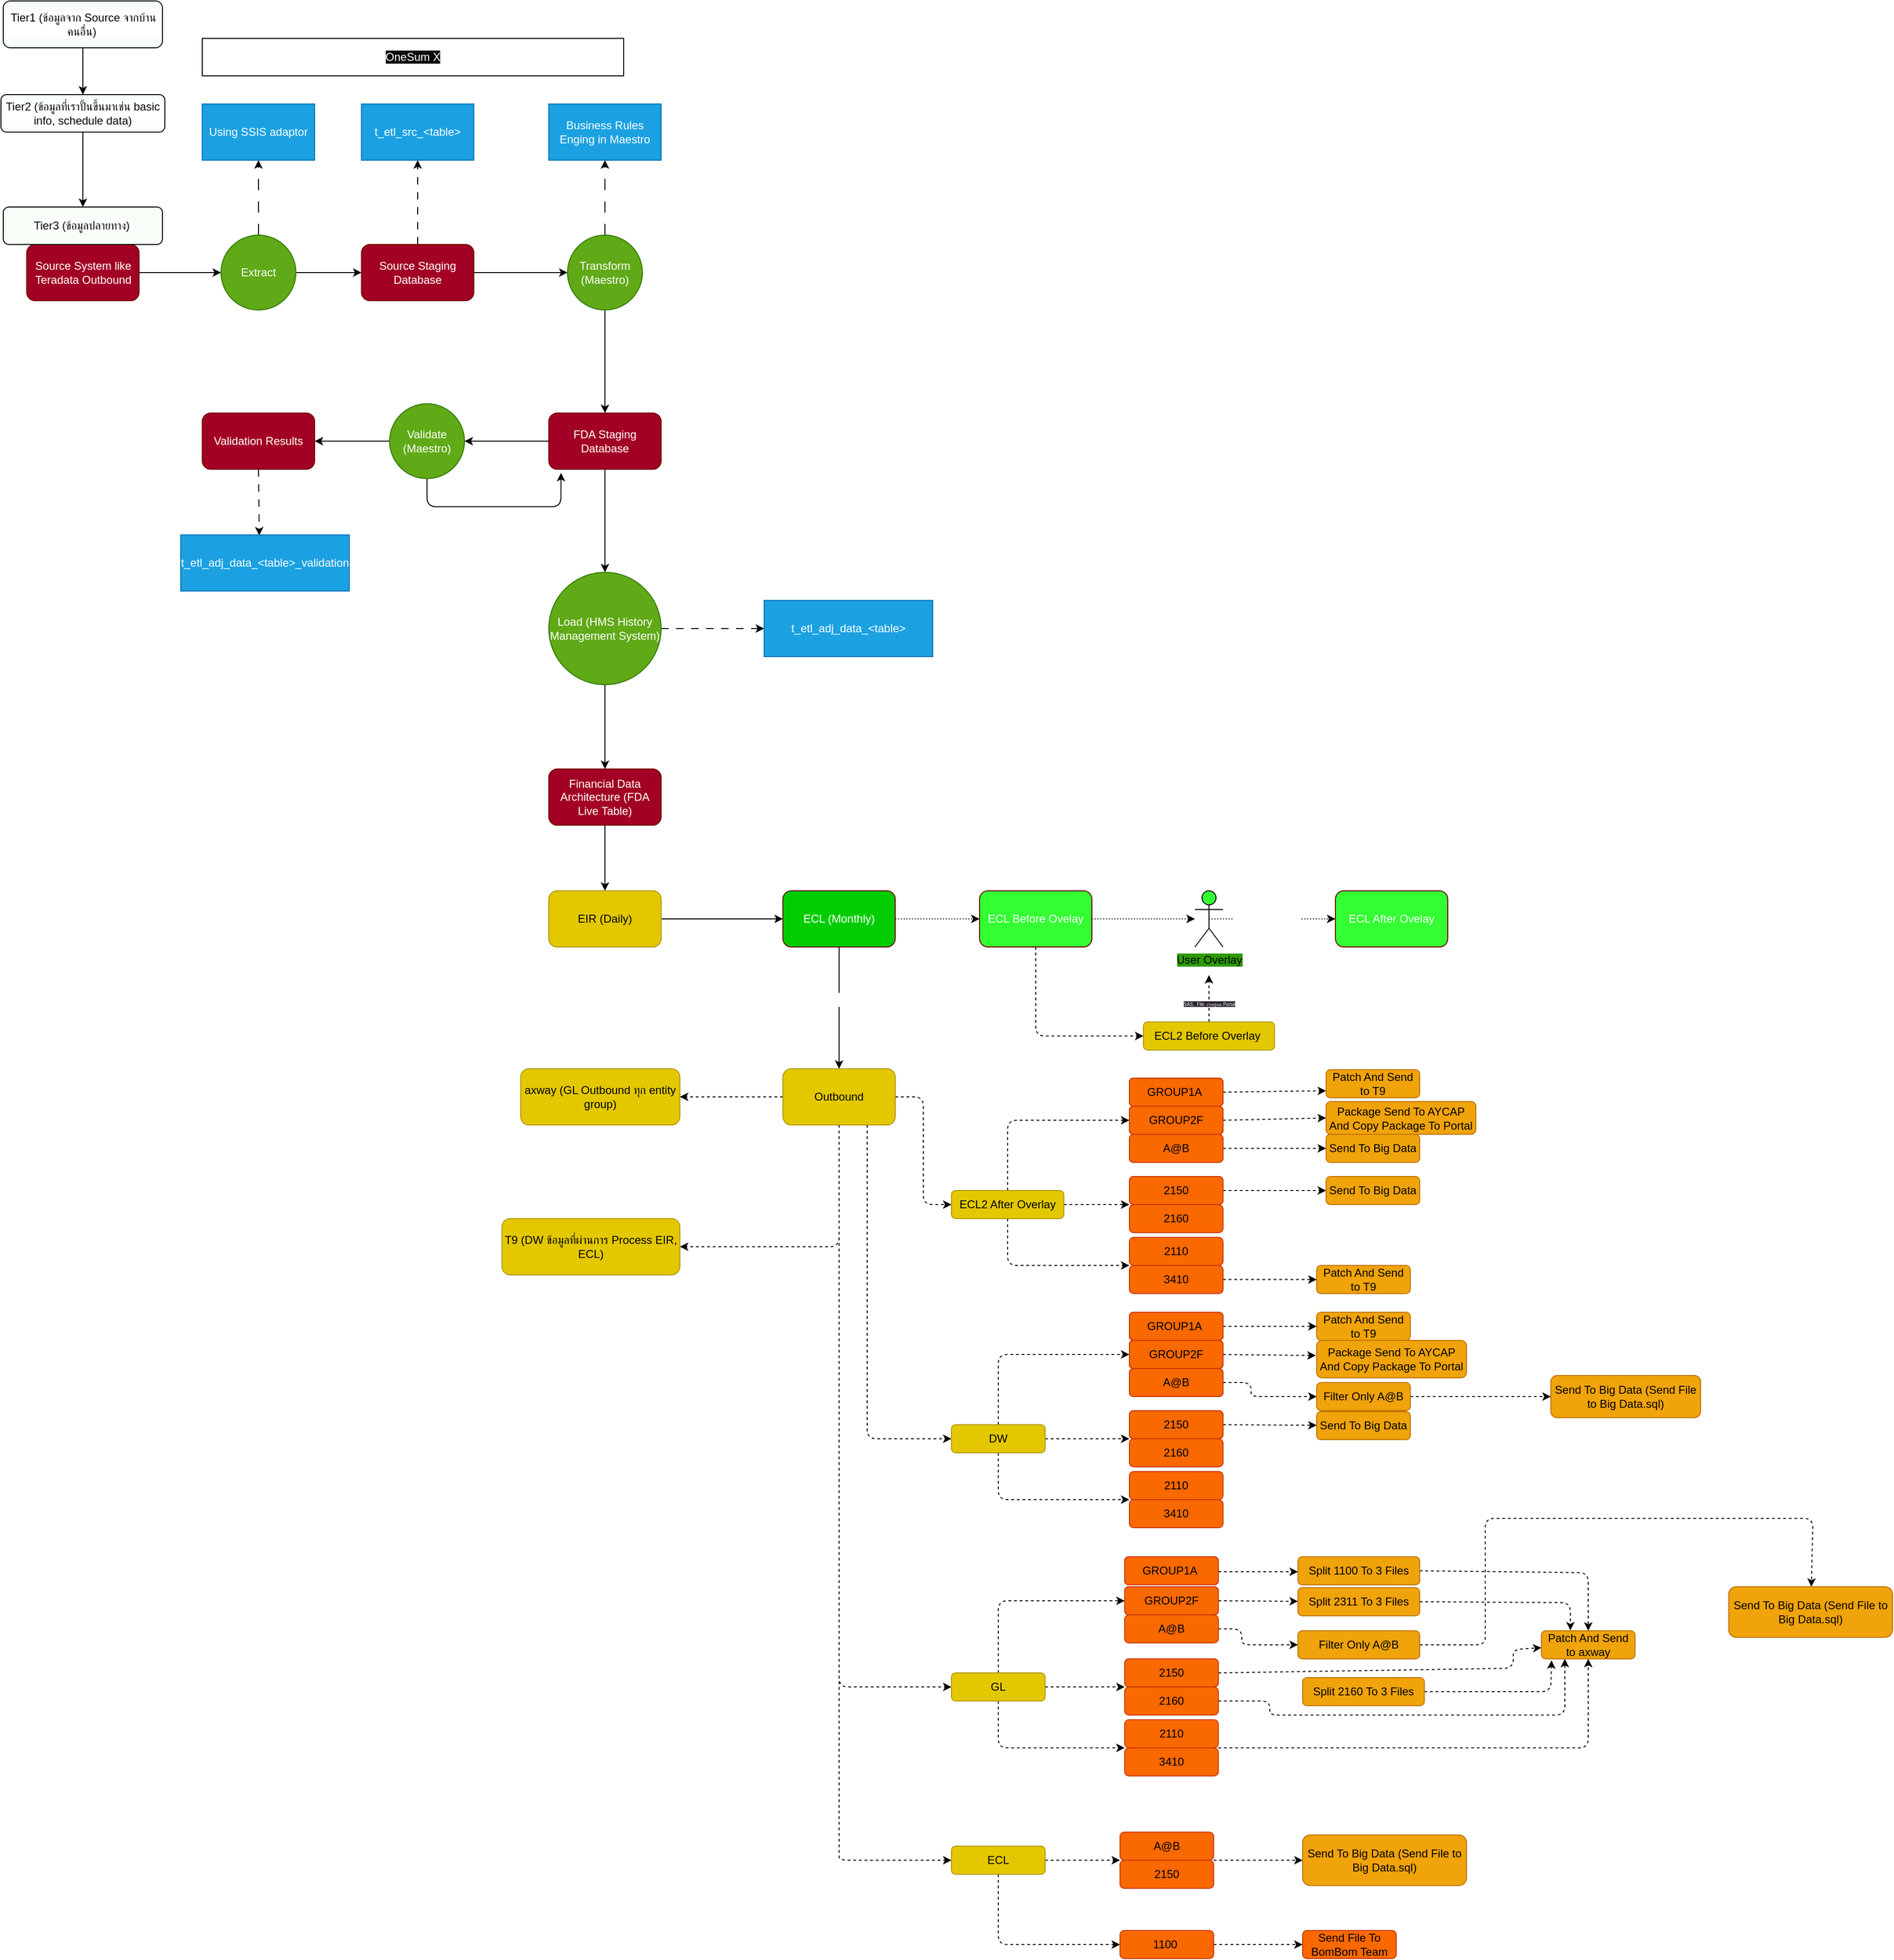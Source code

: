 <mxfile>
    <diagram id="ybF_pDHmah481QVmeO8r" name="Page-1">
        <mxGraphModel dx="1257" dy="823" grid="1" gridSize="10" guides="1" tooltips="1" connect="1" arrows="1" fold="1" page="1" pageScale="1" pageWidth="850" pageHeight="1100" math="0" shadow="0">
            <root>
                <mxCell id="0"/>
                <mxCell id="1" parent="0"/>
                <mxCell id="35" style="edgeStyle=none;html=1;exitX=1;exitY=0.5;exitDx=0;exitDy=0;entryX=0;entryY=0.5;entryDx=0;entryDy=0;" edge="1" parent="1" source="3" target="5">
                    <mxGeometry relative="1" as="geometry"/>
                </mxCell>
                <mxCell id="9" style="edgeStyle=none;html=1;exitX=1;exitY=0.5;exitDx=0;exitDy=0;entryX=0;entryY=0.5;entryDx=0;entryDy=0;" parent="1" source="4" target="8" edge="1">
                    <mxGeometry relative="1" as="geometry"/>
                </mxCell>
                <mxCell id="3" value="Source System like Teradata Outbound" style="rounded=1;whiteSpace=wrap;html=1;fillColor=#a20025;fontColor=#ffffff;strokeColor=#6F0000;" parent="1" vertex="1">
                    <mxGeometry x="52.5" y="320" width="120" height="60" as="geometry"/>
                </mxCell>
                <mxCell id="30" style="edgeStyle=none;html=1;exitX=0.5;exitY=0;exitDx=0;exitDy=0;entryX=0.5;entryY=1;entryDx=0;entryDy=0;dashed=1;dashPattern=8 8;" edge="1" parent="1" source="4" target="29">
                    <mxGeometry relative="1" as="geometry"/>
                </mxCell>
                <mxCell id="4" value="Source Staging Database" style="rounded=1;whiteSpace=wrap;html=1;fillColor=#a20025;fontColor=#ffffff;strokeColor=#6F0000;" parent="1" vertex="1">
                    <mxGeometry x="410" y="320" width="120" height="60" as="geometry"/>
                </mxCell>
                <mxCell id="7" style="edgeStyle=none;html=1;entryX=0;entryY=0.5;entryDx=0;entryDy=0;" parent="1" source="5" target="4" edge="1">
                    <mxGeometry relative="1" as="geometry"/>
                </mxCell>
                <mxCell id="23" style="edgeStyle=none;html=1;exitX=0.5;exitY=0;exitDx=0;exitDy=0;entryX=0.5;entryY=1;entryDx=0;entryDy=0;dashed=1;dashPattern=12 12;" edge="1" parent="1" source="5" target="22">
                    <mxGeometry relative="1" as="geometry"/>
                </mxCell>
                <mxCell id="5" value="Extract" style="ellipse;whiteSpace=wrap;html=1;aspect=fixed;fillColor=#60a917;fontColor=#ffffff;strokeColor=#2D7600;" parent="1" vertex="1">
                    <mxGeometry x="260" y="310" width="80" height="80" as="geometry"/>
                </mxCell>
                <mxCell id="11" style="edgeStyle=none;html=1;exitX=0.5;exitY=1;exitDx=0;exitDy=0;" parent="1" source="8" target="10" edge="1">
                    <mxGeometry relative="1" as="geometry"/>
                </mxCell>
                <mxCell id="26" style="edgeStyle=none;html=1;exitX=0.5;exitY=0;exitDx=0;exitDy=0;entryX=0.5;entryY=1;entryDx=0;entryDy=0;dashed=1;dashPattern=12 12;" edge="1" parent="1" source="8" target="24">
                    <mxGeometry relative="1" as="geometry"/>
                </mxCell>
                <mxCell id="8" value="Transform (Maestro)" style="ellipse;whiteSpace=wrap;html=1;aspect=fixed;fillColor=#60a917;fontColor=#ffffff;strokeColor=#2D7600;" parent="1" vertex="1">
                    <mxGeometry x="630" y="310" width="80" height="80" as="geometry"/>
                </mxCell>
                <mxCell id="14" value="" style="edgeStyle=none;html=1;" parent="1" source="10" target="13" edge="1">
                    <mxGeometry relative="1" as="geometry"/>
                </mxCell>
                <mxCell id="16" style="edgeStyle=none;html=1;" parent="1" source="10" target="12" edge="1">
                    <mxGeometry relative="1" as="geometry"/>
                </mxCell>
                <mxCell id="10" value="FDA Staging Database" style="rounded=1;whiteSpace=wrap;html=1;fillColor=#a20025;fontColor=#ffffff;strokeColor=#6F0000;" parent="1" vertex="1">
                    <mxGeometry x="610" y="500" width="120" height="60" as="geometry"/>
                </mxCell>
                <mxCell id="19" style="edgeStyle=none;html=1;exitX=0.5;exitY=1;exitDx=0;exitDy=0;" parent="1" source="12" target="18" edge="1">
                    <mxGeometry relative="1" as="geometry"/>
                </mxCell>
                <mxCell id="37" style="edgeStyle=none;html=1;exitX=1;exitY=0.5;exitDx=0;exitDy=0;dashed=1;dashPattern=8 8;" edge="1" parent="1" source="12" target="36">
                    <mxGeometry relative="1" as="geometry"/>
                </mxCell>
                <mxCell id="12" value="Load (HMS History Management System)" style="ellipse;whiteSpace=wrap;html=1;aspect=fixed;fillColor=#60a917;fontColor=#ffffff;strokeColor=#2D7600;" parent="1" vertex="1">
                    <mxGeometry x="610" y="670" width="120" height="120" as="geometry"/>
                </mxCell>
                <mxCell id="15" style="edgeStyle=none;html=1;entryX=0.109;entryY=1.064;entryDx=0;entryDy=0;entryPerimeter=0;" parent="1" source="13" target="10" edge="1">
                    <mxGeometry relative="1" as="geometry">
                        <Array as="points">
                            <mxPoint x="480" y="600"/>
                            <mxPoint x="623" y="600"/>
                        </Array>
                    </mxGeometry>
                </mxCell>
                <mxCell id="28" style="edgeStyle=none;html=1;exitX=0;exitY=0.5;exitDx=0;exitDy=0;entryX=1;entryY=0.5;entryDx=0;entryDy=0;" edge="1" parent="1" source="13" target="27">
                    <mxGeometry relative="1" as="geometry"/>
                </mxCell>
                <mxCell id="13" value="Validate (Maestro)" style="ellipse;whiteSpace=wrap;html=1;aspect=fixed;fillColor=#60a917;fontColor=#ffffff;strokeColor=#2D7600;" parent="1" vertex="1">
                    <mxGeometry x="440" y="490" width="80" height="80" as="geometry"/>
                </mxCell>
                <mxCell id="44" style="edgeStyle=none;html=1;exitX=0.5;exitY=1;exitDx=0;exitDy=0;entryX=0.5;entryY=0;entryDx=0;entryDy=0;" edge="1" parent="1" source="18" target="42">
                    <mxGeometry relative="1" as="geometry"/>
                </mxCell>
                <mxCell id="18" value="Financial Data Architecture (FDA Live Table)" style="rounded=1;whiteSpace=wrap;html=1;fillColor=#a20025;fontColor=#ffffff;strokeColor=#6F0000;" parent="1" vertex="1">
                    <mxGeometry x="610" y="880" width="120" height="60" as="geometry"/>
                </mxCell>
                <mxCell id="22" value="Using SSIS adaptor" style="rounded=0;whiteSpace=wrap;html=1;fillColor=#1ba1e2;fontColor=#ffffff;strokeColor=#006EAF;" vertex="1" parent="1">
                    <mxGeometry x="240" y="170" width="120" height="60" as="geometry"/>
                </mxCell>
                <mxCell id="24" value="Business Rules Enging in Maestro" style="rounded=0;whiteSpace=wrap;html=1;fillColor=#1ba1e2;fontColor=#ffffff;strokeColor=#006EAF;" vertex="1" parent="1">
                    <mxGeometry x="610" y="170" width="120" height="60" as="geometry"/>
                </mxCell>
                <mxCell id="40" style="edgeStyle=none;html=1;exitX=0.5;exitY=1;exitDx=0;exitDy=0;entryX=0.466;entryY=0.01;entryDx=0;entryDy=0;entryPerimeter=0;dashed=1;dashPattern=8 8;" edge="1" parent="1" source="27" target="38">
                    <mxGeometry relative="1" as="geometry"/>
                </mxCell>
                <mxCell id="27" value="Validation Results" style="rounded=1;whiteSpace=wrap;html=1;fillColor=#a20025;fontColor=#ffffff;strokeColor=#6F0000;" vertex="1" parent="1">
                    <mxGeometry x="240" y="500" width="120" height="60" as="geometry"/>
                </mxCell>
                <mxCell id="29" value="t_etl_src_&amp;lt;table&amp;gt;" style="rounded=0;whiteSpace=wrap;html=1;fillColor=#1ba1e2;fontColor=#ffffff;strokeColor=#006EAF;" vertex="1" parent="1">
                    <mxGeometry x="410" y="170" width="120" height="60" as="geometry"/>
                </mxCell>
                <mxCell id="36" value="t_etl_adj_data_&amp;lt;table&amp;gt;" style="rounded=0;whiteSpace=wrap;html=1;fillColor=#1ba1e2;fontColor=#ffffff;strokeColor=#006EAF;" vertex="1" parent="1">
                    <mxGeometry x="840" y="700" width="180" height="60" as="geometry"/>
                </mxCell>
                <mxCell id="38" value="t_etl_adj_data_&amp;lt;table&amp;gt;_validation" style="rounded=0;whiteSpace=wrap;html=1;fillColor=#1ba1e2;fontColor=#ffffff;strokeColor=#006EAF;" vertex="1" parent="1">
                    <mxGeometry x="217" y="630" width="180" height="60" as="geometry"/>
                </mxCell>
                <mxCell id="49" style="edgeStyle=none;html=1;entryX=0;entryY=0.5;entryDx=0;entryDy=0;" edge="1" parent="1" source="42" target="43">
                    <mxGeometry relative="1" as="geometry"/>
                </mxCell>
                <mxCell id="42" value="EIR (Daily)" style="rounded=1;whiteSpace=wrap;html=1;fillColor=#e3c800;fontColor=#000000;strokeColor=#B09500;" vertex="1" parent="1">
                    <mxGeometry x="610" y="1010" width="120" height="60" as="geometry"/>
                </mxCell>
                <mxCell id="58" style="edgeStyle=none;html=1;exitX=0.5;exitY=1;exitDx=0;exitDy=0;entryX=0.5;entryY=0;entryDx=0;entryDy=0;" edge="1" parent="1" source="43" target="57">
                    <mxGeometry relative="1" as="geometry"/>
                </mxCell>
                <mxCell id="88" value="Generate" style="edgeLabel;html=1;align=center;verticalAlign=middle;resizable=0;points=[];fontSize=13;fontColor=#ffffff;" vertex="1" connectable="0" parent="58">
                    <mxGeometry x="-0.149" y="-2" relative="1" as="geometry">
                        <mxPoint as="offset"/>
                    </mxGeometry>
                </mxCell>
                <mxCell id="61" style="edgeStyle=none;html=1;entryX=0;entryY=0.5;entryDx=0;entryDy=0;dashed=1;dashPattern=1 2;" edge="1" parent="1" source="43" target="47">
                    <mxGeometry relative="1" as="geometry"/>
                </mxCell>
                <mxCell id="43" value="ECL (Monthly)" style="rounded=1;whiteSpace=wrap;html=1;fillColor=#00CC00;fontColor=#ffffff;strokeColor=#6F0000;" vertex="1" parent="1">
                    <mxGeometry x="860" y="1010" width="120" height="60" as="geometry"/>
                </mxCell>
                <mxCell id="62" style="edgeStyle=none;html=1;dashed=1;dashPattern=1 2;" edge="1" parent="1" source="47" target="60">
                    <mxGeometry relative="1" as="geometry"/>
                </mxCell>
                <mxCell id="262" style="edgeStyle=none;html=1;exitX=0.5;exitY=1;exitDx=0;exitDy=0;entryX=0;entryY=0.5;entryDx=0;entryDy=0;dashed=1;fontSize=13;fontColor=#ffffff;" edge="1" parent="1" source="47" target="76">
                    <mxGeometry relative="1" as="geometry">
                        <Array as="points">
                            <mxPoint x="1130" y="1165"/>
                        </Array>
                    </mxGeometry>
                </mxCell>
                <mxCell id="47" value="ECL Before Ovelay" style="rounded=1;whiteSpace=wrap;html=1;fillColor=#33FF33;fontColor=#ffffff;strokeColor=#6F0000;" vertex="1" parent="1">
                    <mxGeometry x="1070" y="1010" width="120" height="60" as="geometry"/>
                </mxCell>
                <mxCell id="48" value="ECL After Ovelay" style="rounded=1;whiteSpace=wrap;html=1;fillColor=#33FF33;fontColor=#ffffff;strokeColor=#6F0000;" vertex="1" parent="1">
                    <mxGeometry x="1450" y="1010" width="120" height="60" as="geometry"/>
                </mxCell>
                <mxCell id="99" style="edgeStyle=none;html=1;exitX=0;exitY=0.5;exitDx=0;exitDy=0;entryX=1;entryY=0.5;entryDx=0;entryDy=0;dashed=1;fontSize=13;fontColor=#ffffff;" edge="1" parent="1" source="57" target="68">
                    <mxGeometry relative="1" as="geometry"/>
                </mxCell>
                <mxCell id="100" style="edgeStyle=none;html=1;exitX=0.5;exitY=1;exitDx=0;exitDy=0;entryX=1;entryY=0.5;entryDx=0;entryDy=0;dashed=1;fontSize=13;fontColor=#ffffff;" edge="1" parent="1" source="57" target="73">
                    <mxGeometry relative="1" as="geometry">
                        <Array as="points">
                            <mxPoint x="920" y="1390"/>
                        </Array>
                    </mxGeometry>
                </mxCell>
                <mxCell id="101" style="edgeStyle=none;html=1;exitX=1;exitY=0.5;exitDx=0;exitDy=0;entryX=0;entryY=0.5;entryDx=0;entryDy=0;dashed=1;fontSize=13;fontColor=#ffffff;" edge="1" parent="1" source="57" target="89">
                    <mxGeometry relative="1" as="geometry">
                        <Array as="points">
                            <mxPoint x="1010" y="1230"/>
                            <mxPoint x="1010" y="1345"/>
                        </Array>
                    </mxGeometry>
                </mxCell>
                <mxCell id="194" style="edgeStyle=none;html=1;exitX=0.75;exitY=1;exitDx=0;exitDy=0;dashed=1;fontSize=13;fontColor=#ffffff;" edge="1" parent="1" source="57" target="90">
                    <mxGeometry relative="1" as="geometry">
                        <Array as="points">
                            <mxPoint x="950" y="1595"/>
                        </Array>
                    </mxGeometry>
                </mxCell>
                <mxCell id="210" style="edgeStyle=none;html=1;entryX=0;entryY=0.5;entryDx=0;entryDy=0;dashed=1;fontSize=13;fontColor=#ffffff;" edge="1" parent="1" source="57" target="91">
                    <mxGeometry relative="1" as="geometry">
                        <Array as="points">
                            <mxPoint x="920" y="1860"/>
                        </Array>
                    </mxGeometry>
                </mxCell>
                <mxCell id="223" style="edgeStyle=none;html=1;exitX=0.5;exitY=1;exitDx=0;exitDy=0;entryX=0;entryY=0.5;entryDx=0;entryDy=0;dashed=1;fontSize=13;fontColor=#ffffff;" edge="1" parent="1" source="57" target="79">
                    <mxGeometry relative="1" as="geometry">
                        <Array as="points">
                            <mxPoint x="920" y="2030"/>
                            <mxPoint x="920" y="2045"/>
                            <mxPoint x="940" y="2045"/>
                        </Array>
                    </mxGeometry>
                </mxCell>
                <mxCell id="57" value="Outbound" style="rounded=1;whiteSpace=wrap;html=1;fillColor=#e3c800;fontColor=#000000;strokeColor=#B09500;" vertex="1" parent="1">
                    <mxGeometry x="860" y="1200" width="120" height="60" as="geometry"/>
                </mxCell>
                <mxCell id="63" style="edgeStyle=none;html=1;exitX=0.5;exitY=0.5;exitDx=0;exitDy=0;exitPerimeter=0;entryX=0;entryY=0.5;entryDx=0;entryDy=0;dashed=1;dashPattern=1 2;" edge="1" parent="1" source="60" target="48">
                    <mxGeometry relative="1" as="geometry"/>
                </mxCell>
                <mxCell id="87" value="Load เข้า sas" style="edgeLabel;html=1;align=center;verticalAlign=middle;resizable=0;points=[];fontSize=13;fontColor=#ffffff;" vertex="1" connectable="0" parent="63">
                    <mxGeometry x="-0.079" relative="1" as="geometry">
                        <mxPoint as="offset"/>
                    </mxGeometry>
                </mxCell>
                <mxCell id="60" value="User Overlay" style="shape=umlActor;verticalLabelPosition=bottom;verticalAlign=top;html=1;outlineConnect=0;labelBackgroundColor=#2c9b03;fillColor=#33FF33;" vertex="1" parent="1">
                    <mxGeometry x="1300" y="1010" width="30" height="60" as="geometry"/>
                </mxCell>
                <mxCell id="69" style="edgeStyle=none;html=1;exitX=0.5;exitY=1;exitDx=0;exitDy=0;entryX=0.5;entryY=0;entryDx=0;entryDy=0;fontColor=#080808;" edge="1" parent="1" source="65" target="66">
                    <mxGeometry relative="1" as="geometry"/>
                </mxCell>
                <mxCell id="65" value="Tier1 (ข้อมูลจาก Source จากบ้านคนอื่น)&amp;nbsp;" style="rounded=1;whiteSpace=wrap;html=1;labelBackgroundColor=#ffffff;fillColor=#f7fdf7;fontColor=#080808;" vertex="1" parent="1">
                    <mxGeometry x="27.5" y="60" width="170" height="50" as="geometry"/>
                </mxCell>
                <mxCell id="70" style="edgeStyle=none;html=1;exitX=0.5;exitY=1;exitDx=0;exitDy=0;entryX=0.5;entryY=0;entryDx=0;entryDy=0;fontColor=#080808;" edge="1" parent="1" source="66" target="67">
                    <mxGeometry relative="1" as="geometry"/>
                </mxCell>
                <mxCell id="66" value="Tier2 (ข้อมูลที่เราปั้นขึ้นมาเช่น basic info, schedule data)" style="rounded=1;whiteSpace=wrap;html=1;labelBackgroundColor=#ffffff;fillColor=#f7fdf7;fontColor=#080808;" vertex="1" parent="1">
                    <mxGeometry x="25" y="160" width="175" height="40" as="geometry"/>
                </mxCell>
                <mxCell id="67" value="Tier3 (ข้อมูลปลายทาง)&amp;nbsp;" style="rounded=1;whiteSpace=wrap;html=1;labelBackgroundColor=#ffffff;fillColor=#f7fdf7;fontColor=#080808;" vertex="1" parent="1">
                    <mxGeometry x="27.5" y="280" width="170" height="40" as="geometry"/>
                </mxCell>
                <mxCell id="68" value="axway (GL Outbound ทุก entity group)" style="rounded=1;whiteSpace=wrap;html=1;fillColor=#e3c800;fontColor=#000000;strokeColor=#B09500;" vertex="1" parent="1">
                    <mxGeometry x="580" y="1200" width="170" height="60" as="geometry"/>
                </mxCell>
                <mxCell id="72" value="&lt;span style=&quot;background-color: rgb(10, 10, 10);&quot;&gt;&lt;font color=&quot;#ffffff&quot;&gt;OneSum X&lt;/font&gt;&lt;/span&gt;" style="rounded=0;whiteSpace=wrap;html=1;labelBackgroundColor=#ffffff;fontColor=#080808;fillColor=none;gradientColor=none;" vertex="1" parent="1">
                    <mxGeometry x="240" y="100" width="450" height="40" as="geometry"/>
                </mxCell>
                <mxCell id="73" value="T9 (DW ข้อมูลที่ผ่านการ Process EIR, ECL)" style="rounded=1;whiteSpace=wrap;html=1;fillColor=#e3c800;fontColor=#000000;strokeColor=#B09500;" vertex="1" parent="1">
                    <mxGeometry x="560" y="1360" width="190" height="60" as="geometry"/>
                </mxCell>
                <mxCell id="84" style="edgeStyle=none;html=1;fontColor=#080808;dashed=1;" edge="1" parent="1" source="76">
                    <mxGeometry relative="1" as="geometry">
                        <mxPoint x="1315" y="1100" as="targetPoint"/>
                    </mxGeometry>
                </mxCell>
                <mxCell id="85" value="&lt;font style=&quot;font-size: 5px;&quot;&gt;&lt;span style=&quot;color: rgb(250, 250, 250); font-size: 5px; background-color: rgb(42, 37, 47);&quot;&gt;SAS,&amp;nbsp; File วางอยู่บน Portal&lt;/span&gt;&lt;/font&gt;" style="edgeLabel;html=1;align=center;verticalAlign=middle;resizable=0;points=[];fontColor=#080808;fontSize=5;" vertex="1" connectable="0" parent="84">
                    <mxGeometry x="-0.189" relative="1" as="geometry">
                        <mxPoint as="offset"/>
                    </mxGeometry>
                </mxCell>
                <mxCell id="76" value="ECL2 Before Overlay&amp;nbsp;" style="rounded=1;whiteSpace=wrap;html=1;fillColor=#e3c800;fontColor=#000000;strokeColor=#B09500;" vertex="1" parent="1">
                    <mxGeometry x="1245" y="1150" width="140" height="30" as="geometry"/>
                </mxCell>
                <mxCell id="225" style="edgeStyle=none;html=1;exitX=1;exitY=0.5;exitDx=0;exitDy=0;entryX=0;entryY=0;entryDx=0;entryDy=0;dashed=1;fontSize=13;fontColor=#ffffff;" edge="1" parent="1" source="79" target="213">
                    <mxGeometry relative="1" as="geometry"/>
                </mxCell>
                <mxCell id="269" style="edgeStyle=none;html=1;exitX=0.5;exitY=1;exitDx=0;exitDy=0;entryX=0;entryY=0.5;entryDx=0;entryDy=0;dashed=1;fontSize=13;fontColor=#ffffff;" edge="1" parent="1" source="79" target="226">
                    <mxGeometry relative="1" as="geometry">
                        <Array as="points">
                            <mxPoint x="1090" y="2135"/>
                        </Array>
                    </mxGeometry>
                </mxCell>
                <mxCell id="79" value="ECL" style="rounded=1;whiteSpace=wrap;html=1;fillColor=#e3c800;fontColor=#000000;strokeColor=#B09500;" vertex="1" parent="1">
                    <mxGeometry x="1040" y="2030" width="100" height="30" as="geometry"/>
                </mxCell>
                <mxCell id="121" style="edgeStyle=none;html=1;exitX=1;exitY=0.5;exitDx=0;exitDy=0;entryX=0;entryY=1;entryDx=0;entryDy=0;dashed=1;fontSize=13;fontColor=#ffffff;" edge="1" parent="1" source="89">
                    <mxGeometry relative="1" as="geometry">
                        <mxPoint x="1230" y="1345" as="targetPoint"/>
                    </mxGeometry>
                </mxCell>
                <mxCell id="122" style="edgeStyle=none;html=1;exitX=0.5;exitY=1;exitDx=0;exitDy=0;entryX=0;entryY=0;entryDx=0;entryDy=0;dashed=1;fontSize=13;fontColor=#ffffff;" edge="1" parent="1" source="89" target="98">
                    <mxGeometry relative="1" as="geometry">
                        <Array as="points">
                            <mxPoint x="1100" y="1410"/>
                        </Array>
                    </mxGeometry>
                </mxCell>
                <mxCell id="263" style="edgeStyle=none;html=1;exitX=0.5;exitY=0;exitDx=0;exitDy=0;entryX=0;entryY=0.5;entryDx=0;entryDy=0;dashed=1;fontSize=13;fontColor=#ffffff;" edge="1" parent="1" source="89" target="135">
                    <mxGeometry relative="1" as="geometry">
                        <Array as="points">
                            <mxPoint x="1100" y="1255"/>
                        </Array>
                    </mxGeometry>
                </mxCell>
                <mxCell id="89" value="ECL2 After Overlay" style="rounded=1;whiteSpace=wrap;html=1;fillColor=#e3c800;fontColor=#000000;strokeColor=#B09500;" vertex="1" parent="1">
                    <mxGeometry x="1040" y="1330" width="120" height="30" as="geometry"/>
                </mxCell>
                <mxCell id="168" style="edgeStyle=none;html=1;entryX=0;entryY=1;entryDx=0;entryDy=0;dashed=1;fontSize=13;fontColor=#ffffff;" edge="1" parent="1" source="90" target="158">
                    <mxGeometry relative="1" as="geometry"/>
                </mxCell>
                <mxCell id="264" style="edgeStyle=none;html=1;exitX=0.5;exitY=0;exitDx=0;exitDy=0;entryX=0;entryY=0.5;entryDx=0;entryDy=0;dashed=1;fontSize=13;fontColor=#ffffff;" edge="1" parent="1" source="90" target="156">
                    <mxGeometry relative="1" as="geometry">
                        <Array as="points">
                            <mxPoint x="1090" y="1505"/>
                        </Array>
                    </mxGeometry>
                </mxCell>
                <mxCell id="265" style="edgeStyle=none;html=1;exitX=0.5;exitY=1;exitDx=0;exitDy=0;entryX=0;entryY=0;entryDx=0;entryDy=0;dashed=1;fontSize=13;fontColor=#ffffff;" edge="1" parent="1" source="90" target="141">
                    <mxGeometry relative="1" as="geometry">
                        <Array as="points">
                            <mxPoint x="1090" y="1660"/>
                        </Array>
                    </mxGeometry>
                </mxCell>
                <mxCell id="90" value="DW" style="rounded=1;whiteSpace=wrap;html=1;fillColor=#e3c800;fontColor=#000000;strokeColor=#B09500;" vertex="1" parent="1">
                    <mxGeometry x="1040" y="1580" width="100" height="30" as="geometry"/>
                </mxCell>
                <mxCell id="266" style="edgeStyle=none;html=1;exitX=0.5;exitY=0;exitDx=0;exitDy=0;entryX=0;entryY=0.5;entryDx=0;entryDy=0;dashed=1;fontSize=13;fontColor=#ffffff;" edge="1" parent="1" source="91" target="191">
                    <mxGeometry relative="1" as="geometry">
                        <Array as="points">
                            <mxPoint x="1090" y="1768"/>
                        </Array>
                    </mxGeometry>
                </mxCell>
                <mxCell id="267" style="edgeStyle=none;html=1;exitX=1;exitY=0.5;exitDx=0;exitDy=0;entryX=0;entryY=0;entryDx=0;entryDy=0;dashed=1;fontSize=13;fontColor=#ffffff;" edge="1" parent="1" source="91" target="183">
                    <mxGeometry relative="1" as="geometry"/>
                </mxCell>
                <mxCell id="268" style="edgeStyle=none;html=1;exitX=0.5;exitY=1;exitDx=0;exitDy=0;entryX=0;entryY=0;entryDx=0;entryDy=0;dashed=1;fontSize=13;fontColor=#ffffff;" edge="1" parent="1" source="91" target="176">
                    <mxGeometry relative="1" as="geometry">
                        <Array as="points">
                            <mxPoint x="1090" y="1925"/>
                        </Array>
                    </mxGeometry>
                </mxCell>
                <mxCell id="91" value="GL" style="rounded=1;whiteSpace=wrap;html=1;fillColor=#e3c800;fontColor=#000000;strokeColor=#B09500;" vertex="1" parent="1">
                    <mxGeometry x="1040" y="1845" width="100" height="30" as="geometry"/>
                </mxCell>
                <mxCell id="92" value="GROUP1A&amp;nbsp;" style="rounded=1;whiteSpace=wrap;html=1;fillColor=#fa6800;fontColor=#000000;strokeColor=#C73500;" vertex="1" parent="1">
                    <mxGeometry x="1230" y="1210" width="100" height="30" as="geometry"/>
                </mxCell>
                <mxCell id="93" value="GROUP2F" style="rounded=1;whiteSpace=wrap;html=1;fillColor=#fa6800;fontColor=#000000;strokeColor=#C73500;" vertex="1" parent="1">
                    <mxGeometry x="1230" y="1240" width="100" height="30" as="geometry"/>
                </mxCell>
                <mxCell id="117" style="edgeStyle=none;html=1;exitX=1;exitY=0.5;exitDx=0;exitDy=0;entryX=0;entryY=0.5;entryDx=0;entryDy=0;dashed=1;fontSize=13;fontColor=#ffffff;" edge="1" parent="1" target="105">
                    <mxGeometry relative="1" as="geometry">
                        <mxPoint x="1330" y="1330" as="sourcePoint"/>
                    </mxGeometry>
                </mxCell>
                <mxCell id="97" value="2110" style="rounded=1;whiteSpace=wrap;html=1;fillColor=#fa6800;fontColor=#000000;strokeColor=#C73500;" vertex="1" parent="1">
                    <mxGeometry x="1230" y="1380" width="100" height="30" as="geometry"/>
                </mxCell>
                <mxCell id="119" style="edgeStyle=none;html=1;exitX=1;exitY=0.5;exitDx=0;exitDy=0;dashed=1;fontSize=13;fontColor=#ffffff;" edge="1" parent="1" source="98" target="118">
                    <mxGeometry relative="1" as="geometry"/>
                </mxCell>
                <mxCell id="98" value="3410" style="rounded=1;whiteSpace=wrap;html=1;fillColor=#fa6800;fontColor=#000000;strokeColor=#C73500;" vertex="1" parent="1">
                    <mxGeometry x="1230" y="1410" width="100" height="30" as="geometry"/>
                </mxCell>
                <mxCell id="102" value="Patch And Send to T9" style="rounded=1;whiteSpace=wrap;html=1;fillColor=#f0a30a;fontColor=#000000;strokeColor=#BD7000;" vertex="1" parent="1">
                    <mxGeometry x="1440" y="1201" width="100" height="30" as="geometry"/>
                </mxCell>
                <mxCell id="103" value="Package Send To AYCAP And Copy Package To Portal" style="rounded=1;whiteSpace=wrap;html=1;fillColor=#f0a30a;fontColor=#000000;strokeColor=#BD7000;" vertex="1" parent="1">
                    <mxGeometry x="1440" y="1235" width="160" height="35" as="geometry"/>
                </mxCell>
                <mxCell id="105" value="Send To Big Data" style="rounded=1;whiteSpace=wrap;html=1;fillColor=#f0a30a;fontColor=#000000;strokeColor=#BD7000;" vertex="1" parent="1">
                    <mxGeometry x="1440" y="1315" width="100" height="30" as="geometry"/>
                </mxCell>
                <mxCell id="106" value="GROUP1A&amp;nbsp;" style="rounded=1;whiteSpace=wrap;html=1;fillColor=#fa6800;fontColor=#000000;strokeColor=#C73500;" vertex="1" parent="1">
                    <mxGeometry x="1230" y="1210" width="100" height="30" as="geometry"/>
                </mxCell>
                <mxCell id="107" value="GROUP2F" style="rounded=1;whiteSpace=wrap;html=1;fillColor=#fa6800;fontColor=#000000;strokeColor=#C73500;" vertex="1" parent="1">
                    <mxGeometry x="1230" y="1240" width="100" height="30" as="geometry"/>
                </mxCell>
                <mxCell id="108" value="GROUP1A&amp;nbsp;" style="rounded=1;whiteSpace=wrap;html=1;fillColor=#fa6800;fontColor=#000000;strokeColor=#C73500;" vertex="1" parent="1">
                    <mxGeometry x="1230" y="1210" width="100" height="30" as="geometry"/>
                </mxCell>
                <mxCell id="110" value="2150" style="rounded=1;whiteSpace=wrap;html=1;fillColor=#fa6800;fontColor=#000000;strokeColor=#C73500;" vertex="1" parent="1">
                    <mxGeometry x="1230" y="1315" width="100" height="30" as="geometry"/>
                </mxCell>
                <mxCell id="109" value="GROUP2F" style="rounded=1;whiteSpace=wrap;html=1;fillColor=#fa6800;fontColor=#000000;strokeColor=#C73500;" vertex="1" parent="1">
                    <mxGeometry x="1230" y="1240" width="100" height="30" as="geometry"/>
                </mxCell>
                <mxCell id="114" style="edgeStyle=none;html=1;exitX=1;exitY=0.5;exitDx=0;exitDy=0;entryX=0;entryY=0.75;entryDx=0;entryDy=0;dashed=1;fontSize=13;fontColor=#ffffff;" edge="1" parent="1" source="111" target="102">
                    <mxGeometry relative="1" as="geometry"/>
                </mxCell>
                <mxCell id="111" value="GROUP1A&amp;nbsp;" style="rounded=1;whiteSpace=wrap;html=1;fillColor=#fa6800;fontColor=#000000;strokeColor=#C73500;" vertex="1" parent="1">
                    <mxGeometry x="1230" y="1210" width="100" height="30" as="geometry"/>
                </mxCell>
                <mxCell id="115" style="edgeStyle=none;html=1;exitX=1;exitY=0.5;exitDx=0;exitDy=0;entryX=0;entryY=0.5;entryDx=0;entryDy=0;dashed=1;fontSize=13;fontColor=#ffffff;" edge="1" parent="1" source="112" target="103">
                    <mxGeometry relative="1" as="geometry"/>
                </mxCell>
                <mxCell id="113" value="2160" style="rounded=1;whiteSpace=wrap;html=1;fillColor=#fa6800;fontColor=#000000;strokeColor=#C73500;" vertex="1" parent="1">
                    <mxGeometry x="1230" y="1345" width="100" height="30" as="geometry"/>
                </mxCell>
                <mxCell id="112" value="GROUP2F" style="rounded=1;whiteSpace=wrap;html=1;fillColor=#fa6800;fontColor=#000000;strokeColor=#C73500;" vertex="1" parent="1">
                    <mxGeometry x="1230" y="1240" width="100" height="30" as="geometry"/>
                </mxCell>
                <mxCell id="118" value="Patch And Send to T9" style="rounded=1;whiteSpace=wrap;html=1;fillColor=#f0a30a;fontColor=#000000;strokeColor=#BD7000;" vertex="1" parent="1">
                    <mxGeometry x="1430" y="1410" width="100" height="30" as="geometry"/>
                </mxCell>
                <mxCell id="129" style="edgeStyle=none;html=1;exitX=1;exitY=0.5;exitDx=0;exitDy=0;entryX=0;entryY=0.5;entryDx=0;entryDy=0;dashed=1;fontSize=13;fontColor=#ffffff;" edge="1" parent="1" source="124" target="125">
                    <mxGeometry relative="1" as="geometry"/>
                </mxCell>
                <mxCell id="124" value="A@B" style="rounded=1;whiteSpace=wrap;html=1;fillColor=#fa6800;fontColor=#000000;strokeColor=#C73500;" vertex="1" parent="1">
                    <mxGeometry x="1230" y="1270" width="100" height="30" as="geometry"/>
                </mxCell>
                <mxCell id="125" value="Send To Big Data" style="rounded=1;whiteSpace=wrap;html=1;fillColor=#f0a30a;fontColor=#000000;strokeColor=#BD7000;" vertex="1" parent="1">
                    <mxGeometry x="1440" y="1270" width="100" height="30" as="geometry"/>
                </mxCell>
                <mxCell id="130" value="GROUP1A&amp;nbsp;" style="rounded=1;whiteSpace=wrap;html=1;fillColor=#fa6800;fontColor=#000000;strokeColor=#C73500;" vertex="1" parent="1">
                    <mxGeometry x="1230" y="1210" width="100" height="30" as="geometry"/>
                </mxCell>
                <mxCell id="131" value="GROUP2F" style="rounded=1;whiteSpace=wrap;html=1;fillColor=#fa6800;fontColor=#000000;strokeColor=#C73500;" vertex="1" parent="1">
                    <mxGeometry x="1230" y="1240" width="100" height="30" as="geometry"/>
                </mxCell>
                <mxCell id="132" value="A@B" style="rounded=1;whiteSpace=wrap;html=1;fillColor=#fa6800;fontColor=#000000;strokeColor=#C73500;" vertex="1" parent="1">
                    <mxGeometry x="1230" y="1270" width="100" height="30" as="geometry"/>
                </mxCell>
                <mxCell id="133" value="2150" style="rounded=1;whiteSpace=wrap;html=1;fillColor=#fa6800;fontColor=#000000;strokeColor=#C73500;" vertex="1" parent="1">
                    <mxGeometry x="1230" y="1315" width="100" height="30" as="geometry"/>
                </mxCell>
                <mxCell id="134" value="GROUP1A&amp;nbsp;" style="rounded=1;whiteSpace=wrap;html=1;fillColor=#fa6800;fontColor=#000000;strokeColor=#C73500;" vertex="1" parent="1">
                    <mxGeometry x="1230" y="1210" width="100" height="30" as="geometry"/>
                </mxCell>
                <mxCell id="135" value="GROUP2F" style="rounded=1;whiteSpace=wrap;html=1;fillColor=#fa6800;fontColor=#000000;strokeColor=#C73500;" vertex="1" parent="1">
                    <mxGeometry x="1230" y="1240" width="100" height="30" as="geometry"/>
                </mxCell>
                <mxCell id="136" value="A@B" style="rounded=1;whiteSpace=wrap;html=1;fillColor=#fa6800;fontColor=#000000;strokeColor=#C73500;" vertex="1" parent="1">
                    <mxGeometry x="1230" y="1270" width="100" height="30" as="geometry"/>
                </mxCell>
                <mxCell id="137" value="2150" style="rounded=1;whiteSpace=wrap;html=1;fillColor=#fa6800;fontColor=#000000;strokeColor=#C73500;" vertex="1" parent="1">
                    <mxGeometry x="1230" y="1315" width="100" height="30" as="geometry"/>
                </mxCell>
                <mxCell id="138" value="GROUP1A&amp;nbsp;" style="rounded=1;whiteSpace=wrap;html=1;fillColor=#fa6800;fontColor=#000000;strokeColor=#C73500;" vertex="1" parent="1">
                    <mxGeometry x="1230" y="1460" width="100" height="30" as="geometry"/>
                </mxCell>
                <mxCell id="139" value="GROUP2F" style="rounded=1;whiteSpace=wrap;html=1;fillColor=#fa6800;fontColor=#000000;strokeColor=#C73500;" vertex="1" parent="1">
                    <mxGeometry x="1230" y="1490" width="100" height="30" as="geometry"/>
                </mxCell>
                <mxCell id="140" value="2110" style="rounded=1;whiteSpace=wrap;html=1;fillColor=#fa6800;fontColor=#000000;strokeColor=#C73500;" vertex="1" parent="1">
                    <mxGeometry x="1230" y="1630" width="100" height="30" as="geometry"/>
                </mxCell>
                <mxCell id="141" value="3410" style="rounded=1;whiteSpace=wrap;html=1;fillColor=#fa6800;fontColor=#000000;strokeColor=#C73500;" vertex="1" parent="1">
                    <mxGeometry x="1230" y="1660" width="100" height="30" as="geometry"/>
                </mxCell>
                <mxCell id="142" value="GROUP1A&amp;nbsp;" style="rounded=1;whiteSpace=wrap;html=1;fillColor=#fa6800;fontColor=#000000;strokeColor=#C73500;" vertex="1" parent="1">
                    <mxGeometry x="1230" y="1460" width="100" height="30" as="geometry"/>
                </mxCell>
                <mxCell id="143" value="GROUP2F" style="rounded=1;whiteSpace=wrap;html=1;fillColor=#fa6800;fontColor=#000000;strokeColor=#C73500;" vertex="1" parent="1">
                    <mxGeometry x="1230" y="1490" width="100" height="30" as="geometry"/>
                </mxCell>
                <mxCell id="144" value="GROUP1A&amp;nbsp;" style="rounded=1;whiteSpace=wrap;html=1;fillColor=#fa6800;fontColor=#000000;strokeColor=#C73500;" vertex="1" parent="1">
                    <mxGeometry x="1230" y="1460" width="100" height="30" as="geometry"/>
                </mxCell>
                <mxCell id="145" value="2150" style="rounded=1;whiteSpace=wrap;html=1;fillColor=#fa6800;fontColor=#000000;strokeColor=#C73500;" vertex="1" parent="1">
                    <mxGeometry x="1230" y="1565" width="100" height="30" as="geometry"/>
                </mxCell>
                <mxCell id="146" value="GROUP2F" style="rounded=1;whiteSpace=wrap;html=1;fillColor=#fa6800;fontColor=#000000;strokeColor=#C73500;" vertex="1" parent="1">
                    <mxGeometry x="1230" y="1490" width="100" height="30" as="geometry"/>
                </mxCell>
                <mxCell id="147" value="GROUP1A&amp;nbsp;" style="rounded=1;whiteSpace=wrap;html=1;fillColor=#fa6800;fontColor=#000000;strokeColor=#C73500;" vertex="1" parent="1">
                    <mxGeometry x="1230" y="1460" width="100" height="30" as="geometry"/>
                </mxCell>
                <mxCell id="148" value="2160" style="rounded=1;whiteSpace=wrap;html=1;fillColor=#fa6800;fontColor=#000000;strokeColor=#C73500;" vertex="1" parent="1">
                    <mxGeometry x="1230" y="1595" width="100" height="30" as="geometry"/>
                </mxCell>
                <mxCell id="149" value="GROUP2F" style="rounded=1;whiteSpace=wrap;html=1;fillColor=#fa6800;fontColor=#000000;strokeColor=#C73500;" vertex="1" parent="1">
                    <mxGeometry x="1230" y="1490" width="100" height="30" as="geometry"/>
                </mxCell>
                <mxCell id="150" value="A@B" style="rounded=1;whiteSpace=wrap;html=1;fillColor=#fa6800;fontColor=#000000;strokeColor=#C73500;" vertex="1" parent="1">
                    <mxGeometry x="1230" y="1520" width="100" height="30" as="geometry"/>
                </mxCell>
                <mxCell id="151" value="GROUP1A&amp;nbsp;" style="rounded=1;whiteSpace=wrap;html=1;fillColor=#fa6800;fontColor=#000000;strokeColor=#C73500;" vertex="1" parent="1">
                    <mxGeometry x="1230" y="1460" width="100" height="30" as="geometry"/>
                </mxCell>
                <mxCell id="152" value="GROUP2F" style="rounded=1;whiteSpace=wrap;html=1;fillColor=#fa6800;fontColor=#000000;strokeColor=#C73500;" vertex="1" parent="1">
                    <mxGeometry x="1230" y="1490" width="100" height="30" as="geometry"/>
                </mxCell>
                <mxCell id="153" value="A@B" style="rounded=1;whiteSpace=wrap;html=1;fillColor=#fa6800;fontColor=#000000;strokeColor=#C73500;" vertex="1" parent="1">
                    <mxGeometry x="1230" y="1520" width="100" height="30" as="geometry"/>
                </mxCell>
                <mxCell id="154" value="2150" style="rounded=1;whiteSpace=wrap;html=1;fillColor=#fa6800;fontColor=#000000;strokeColor=#C73500;" vertex="1" parent="1">
                    <mxGeometry x="1230" y="1565" width="100" height="30" as="geometry"/>
                </mxCell>
                <mxCell id="164" style="edgeStyle=none;html=1;exitX=1;exitY=0.5;exitDx=0;exitDy=0;entryX=0;entryY=0.5;entryDx=0;entryDy=0;dashed=1;fontSize=13;fontColor=#ffffff;" edge="1" parent="1" source="155" target="160">
                    <mxGeometry relative="1" as="geometry"/>
                </mxCell>
                <mxCell id="155" value="GROUP1A&amp;nbsp;" style="rounded=1;whiteSpace=wrap;html=1;fillColor=#fa6800;fontColor=#000000;strokeColor=#C73500;" vertex="1" parent="1">
                    <mxGeometry x="1230" y="1460" width="100" height="30" as="geometry"/>
                </mxCell>
                <mxCell id="165" style="edgeStyle=none;html=1;exitX=1;exitY=0.5;exitDx=0;exitDy=0;entryX=-0.006;entryY=0.404;entryDx=0;entryDy=0;entryPerimeter=0;dashed=1;fontSize=13;fontColor=#ffffff;" edge="1" parent="1" source="156" target="163">
                    <mxGeometry relative="1" as="geometry"/>
                </mxCell>
                <mxCell id="156" value="GROUP2F" style="rounded=1;whiteSpace=wrap;html=1;fillColor=#fa6800;fontColor=#000000;strokeColor=#C73500;" vertex="1" parent="1">
                    <mxGeometry x="1230" y="1490" width="100" height="30" as="geometry"/>
                </mxCell>
                <mxCell id="171" style="edgeStyle=none;html=1;exitX=1;exitY=0.5;exitDx=0;exitDy=0;entryX=0;entryY=0.5;entryDx=0;entryDy=0;dashed=1;fontSize=13;fontColor=#ffffff;" edge="1" parent="1" source="157" target="170">
                    <mxGeometry relative="1" as="geometry">
                        <Array as="points">
                            <mxPoint x="1360" y="1535"/>
                            <mxPoint x="1360" y="1550"/>
                        </Array>
                    </mxGeometry>
                </mxCell>
                <mxCell id="157" value="A@B" style="rounded=1;whiteSpace=wrap;html=1;fillColor=#fa6800;fontColor=#000000;strokeColor=#C73500;" vertex="1" parent="1">
                    <mxGeometry x="1230" y="1520" width="100" height="30" as="geometry"/>
                </mxCell>
                <mxCell id="167" style="edgeStyle=none;html=1;exitX=1;exitY=0.5;exitDx=0;exitDy=0;dashed=1;fontSize=13;fontColor=#ffffff;" edge="1" parent="1" source="158" target="161">
                    <mxGeometry relative="1" as="geometry"/>
                </mxCell>
                <mxCell id="158" value="2150" style="rounded=1;whiteSpace=wrap;html=1;fillColor=#fa6800;fontColor=#000000;strokeColor=#C73500;" vertex="1" parent="1">
                    <mxGeometry x="1230" y="1565" width="100" height="30" as="geometry"/>
                </mxCell>
                <mxCell id="160" value="Patch And Send to T9" style="rounded=1;whiteSpace=wrap;html=1;fillColor=#f0a30a;fontColor=#000000;strokeColor=#BD7000;" vertex="1" parent="1">
                    <mxGeometry x="1430" y="1460" width="100" height="30" as="geometry"/>
                </mxCell>
                <mxCell id="161" value="Send To Big Data" style="rounded=1;whiteSpace=wrap;html=1;fillColor=#f0a30a;fontColor=#000000;strokeColor=#BD7000;" vertex="1" parent="1">
                    <mxGeometry x="1430" y="1566" width="100" height="30" as="geometry"/>
                </mxCell>
                <mxCell id="162" value="Send To Big Data (Send File to Big Data.sql)" style="rounded=1;whiteSpace=wrap;html=1;fillColor=#f0a30a;fontColor=#000000;strokeColor=#BD7000;" vertex="1" parent="1">
                    <mxGeometry x="1680" y="1527.5" width="160" height="45" as="geometry"/>
                </mxCell>
                <mxCell id="163" value="Package Send To AYCAP And Copy Package To Portal" style="rounded=1;whiteSpace=wrap;html=1;fillColor=#f0a30a;fontColor=#000000;strokeColor=#BD7000;" vertex="1" parent="1">
                    <mxGeometry x="1430" y="1490" width="160" height="40" as="geometry"/>
                </mxCell>
                <mxCell id="172" style="edgeStyle=none;html=1;exitX=1;exitY=0.5;exitDx=0;exitDy=0;entryX=0;entryY=0.5;entryDx=0;entryDy=0;dashed=1;fontSize=13;fontColor=#ffffff;" edge="1" parent="1" source="170" target="162">
                    <mxGeometry relative="1" as="geometry"/>
                </mxCell>
                <mxCell id="170" value="Filter Only A@B" style="rounded=1;whiteSpace=wrap;html=1;fillColor=#f0a30a;fontColor=#000000;strokeColor=#BD7000;" vertex="1" parent="1">
                    <mxGeometry x="1430" y="1535" width="100" height="30" as="geometry"/>
                </mxCell>
                <mxCell id="173" value="GROUP1A&amp;nbsp;" style="rounded=1;whiteSpace=wrap;html=1;fillColor=#fa6800;fontColor=#000000;strokeColor=#C73500;" vertex="1" parent="1">
                    <mxGeometry x="1225" y="1721" width="100" height="30" as="geometry"/>
                </mxCell>
                <mxCell id="174" value="GROUP2F" style="rounded=1;whiteSpace=wrap;html=1;fillColor=#fa6800;fontColor=#000000;strokeColor=#C73500;" vertex="1" parent="1">
                    <mxGeometry x="1225" y="1753" width="100" height="30" as="geometry"/>
                </mxCell>
                <mxCell id="175" value="2110" style="rounded=1;whiteSpace=wrap;html=1;fillColor=#fa6800;fontColor=#000000;strokeColor=#C73500;" vertex="1" parent="1">
                    <mxGeometry x="1225" y="1895" width="100" height="30" as="geometry"/>
                </mxCell>
                <mxCell id="209" style="edgeStyle=none;html=1;exitX=1;exitY=0;exitDx=0;exitDy=0;entryX=0.5;entryY=1;entryDx=0;entryDy=0;dashed=1;fontSize=13;fontColor=#ffffff;" edge="1" parent="1" source="176" target="198">
                    <mxGeometry relative="1" as="geometry">
                        <Array as="points">
                            <mxPoint x="1720" y="1925"/>
                        </Array>
                    </mxGeometry>
                </mxCell>
                <mxCell id="176" value="3410" style="rounded=1;whiteSpace=wrap;html=1;fillColor=#fa6800;fontColor=#000000;strokeColor=#C73500;" vertex="1" parent="1">
                    <mxGeometry x="1225" y="1925" width="100" height="30" as="geometry"/>
                </mxCell>
                <mxCell id="177" value="GROUP1A&amp;nbsp;" style="rounded=1;whiteSpace=wrap;html=1;fillColor=#fa6800;fontColor=#000000;strokeColor=#C73500;" vertex="1" parent="1">
                    <mxGeometry x="1225" y="1721" width="100" height="30" as="geometry"/>
                </mxCell>
                <mxCell id="178" value="GROUP2F" style="rounded=1;whiteSpace=wrap;html=1;fillColor=#fa6800;fontColor=#000000;strokeColor=#C73500;" vertex="1" parent="1">
                    <mxGeometry x="1225" y="1753" width="100" height="30" as="geometry"/>
                </mxCell>
                <mxCell id="179" value="GROUP1A&amp;nbsp;" style="rounded=1;whiteSpace=wrap;html=1;fillColor=#fa6800;fontColor=#000000;strokeColor=#C73500;" vertex="1" parent="1">
                    <mxGeometry x="1225" y="1721" width="100" height="30" as="geometry"/>
                </mxCell>
                <mxCell id="180" value="2150" style="rounded=1;whiteSpace=wrap;html=1;fillColor=#fa6800;fontColor=#000000;strokeColor=#C73500;" vertex="1" parent="1">
                    <mxGeometry x="1225" y="1830" width="100" height="30" as="geometry"/>
                </mxCell>
                <mxCell id="181" value="GROUP2F" style="rounded=1;whiteSpace=wrap;html=1;fillColor=#fa6800;fontColor=#000000;strokeColor=#C73500;" vertex="1" parent="1">
                    <mxGeometry x="1225" y="1753" width="100" height="30" as="geometry"/>
                </mxCell>
                <mxCell id="182" value="GROUP1A&amp;nbsp;" style="rounded=1;whiteSpace=wrap;html=1;fillColor=#fa6800;fontColor=#000000;strokeColor=#C73500;" vertex="1" parent="1">
                    <mxGeometry x="1225" y="1721" width="100" height="30" as="geometry"/>
                </mxCell>
                <mxCell id="211" style="edgeStyle=none;html=1;exitX=1;exitY=0.5;exitDx=0;exitDy=0;dashed=1;fontSize=13;fontColor=#ffffff;entryX=0.25;entryY=1;entryDx=0;entryDy=0;" edge="1" parent="1" source="183" target="198">
                    <mxGeometry relative="1" as="geometry">
                        <mxPoint x="1700" y="1870" as="targetPoint"/>
                        <Array as="points">
                            <mxPoint x="1380" y="1875"/>
                            <mxPoint x="1380" y="1890"/>
                            <mxPoint x="1695" y="1890"/>
                        </Array>
                    </mxGeometry>
                </mxCell>
                <mxCell id="183" value="2160" style="rounded=1;whiteSpace=wrap;html=1;fillColor=#fa6800;fontColor=#000000;strokeColor=#C73500;" vertex="1" parent="1">
                    <mxGeometry x="1225" y="1860" width="100" height="30" as="geometry"/>
                </mxCell>
                <mxCell id="184" value="GROUP2F" style="rounded=1;whiteSpace=wrap;html=1;fillColor=#fa6800;fontColor=#000000;strokeColor=#C73500;" vertex="1" parent="1">
                    <mxGeometry x="1225" y="1753" width="100" height="30" as="geometry"/>
                </mxCell>
                <mxCell id="186" value="GROUP1A&amp;nbsp;" style="rounded=1;whiteSpace=wrap;html=1;fillColor=#fa6800;fontColor=#000000;strokeColor=#C73500;" vertex="1" parent="1">
                    <mxGeometry x="1225" y="1721" width="100" height="30" as="geometry"/>
                </mxCell>
                <mxCell id="187" value="GROUP2F" style="rounded=1;whiteSpace=wrap;html=1;fillColor=#fa6800;fontColor=#000000;strokeColor=#C73500;" vertex="1" parent="1">
                    <mxGeometry x="1225" y="1753" width="100" height="30" as="geometry"/>
                </mxCell>
                <mxCell id="189" value="2150" style="rounded=1;whiteSpace=wrap;html=1;fillColor=#fa6800;fontColor=#000000;strokeColor=#C73500;" vertex="1" parent="1">
                    <mxGeometry x="1225" y="1830" width="100" height="30" as="geometry"/>
                </mxCell>
                <mxCell id="199" style="edgeStyle=none;html=1;exitX=1;exitY=0.5;exitDx=0;exitDy=0;entryX=0;entryY=0.5;entryDx=0;entryDy=0;dashed=1;fontSize=13;fontColor=#ffffff;" edge="1" parent="1">
                    <mxGeometry relative="1" as="geometry">
                        <mxPoint x="1325" y="1737" as="sourcePoint"/>
                        <mxPoint x="1410" y="1737" as="targetPoint"/>
                    </mxGeometry>
                </mxCell>
                <mxCell id="190" value="GROUP1A&amp;nbsp;" style="rounded=1;whiteSpace=wrap;html=1;fillColor=#fa6800;fontColor=#000000;strokeColor=#C73500;" vertex="1" parent="1">
                    <mxGeometry x="1225" y="1721" width="100" height="30" as="geometry"/>
                </mxCell>
                <mxCell id="200" style="edgeStyle=none;html=1;exitX=1;exitY=0.5;exitDx=0;exitDy=0;dashed=1;fontSize=13;fontColor=#ffffff;" edge="1" parent="1" source="191" target="196">
                    <mxGeometry relative="1" as="geometry"/>
                </mxCell>
                <mxCell id="191" value="GROUP2F" style="rounded=1;whiteSpace=wrap;html=1;fillColor=#fa6800;fontColor=#000000;strokeColor=#C73500;" vertex="1" parent="1">
                    <mxGeometry x="1225" y="1753" width="100" height="30" as="geometry"/>
                </mxCell>
                <mxCell id="201" style="edgeStyle=none;html=1;exitX=1;exitY=0.5;exitDx=0;exitDy=0;dashed=1;fontSize=13;fontColor=#ffffff;" edge="1" parent="1" source="193" target="198">
                    <mxGeometry relative="1" as="geometry">
                        <Array as="points">
                            <mxPoint x="1640" y="1840"/>
                            <mxPoint x="1640" y="1820"/>
                        </Array>
                    </mxGeometry>
                </mxCell>
                <mxCell id="193" value="2150" style="rounded=1;whiteSpace=wrap;html=1;fillColor=#fa6800;fontColor=#000000;strokeColor=#C73500;" vertex="1" parent="1">
                    <mxGeometry x="1225" y="1830" width="100" height="30" as="geometry"/>
                </mxCell>
                <mxCell id="205" style="edgeStyle=none;html=1;exitX=1;exitY=0.5;exitDx=0;exitDy=0;entryX=0.5;entryY=0;entryDx=0;entryDy=0;dashed=1;fontSize=13;fontColor=#ffffff;" edge="1" parent="1" source="195" target="198">
                    <mxGeometry relative="1" as="geometry">
                        <Array as="points">
                            <mxPoint x="1720" y="1738"/>
                        </Array>
                    </mxGeometry>
                </mxCell>
                <mxCell id="195" value="Split 1100 To 3 Files" style="rounded=1;whiteSpace=wrap;html=1;fillColor=#f0a30a;fontColor=#000000;strokeColor=#BD7000;" vertex="1" parent="1">
                    <mxGeometry x="1410" y="1721" width="130" height="30" as="geometry"/>
                </mxCell>
                <mxCell id="204" style="edgeStyle=none;html=1;exitX=1;exitY=0.5;exitDx=0;exitDy=0;entryX=0.309;entryY=-0.012;entryDx=0;entryDy=0;dashed=1;fontSize=13;fontColor=#ffffff;entryPerimeter=0;" edge="1" parent="1" source="196" target="198">
                    <mxGeometry relative="1" as="geometry">
                        <Array as="points">
                            <mxPoint x="1701" y="1770"/>
                        </Array>
                    </mxGeometry>
                </mxCell>
                <mxCell id="196" value="Split 2311 To 3 Files" style="rounded=1;whiteSpace=wrap;html=1;fillColor=#f0a30a;fontColor=#000000;strokeColor=#BD7000;" vertex="1" parent="1">
                    <mxGeometry x="1410" y="1754" width="130" height="30" as="geometry"/>
                </mxCell>
                <mxCell id="198" value="Patch And Send to axway" style="rounded=1;whiteSpace=wrap;html=1;fillColor=#f0a30a;fontColor=#000000;strokeColor=#BD7000;" vertex="1" parent="1">
                    <mxGeometry x="1670" y="1800" width="100" height="30" as="geometry"/>
                </mxCell>
                <mxCell id="203" style="edgeStyle=none;html=1;exitX=1;exitY=0.5;exitDx=0;exitDy=0;dashed=1;fontSize=13;fontColor=#ffffff;entryX=0.108;entryY=1.054;entryDx=0;entryDy=0;entryPerimeter=0;" edge="1" parent="1" source="202" target="198">
                    <mxGeometry relative="1" as="geometry">
                        <Array as="points">
                            <mxPoint x="1680" y="1865"/>
                        </Array>
                    </mxGeometry>
                </mxCell>
                <mxCell id="202" value="Split 2160 To 3 Files" style="rounded=1;whiteSpace=wrap;html=1;fillColor=#f0a30a;fontColor=#000000;strokeColor=#BD7000;" vertex="1" parent="1">
                    <mxGeometry x="1415" y="1850" width="130" height="30" as="geometry"/>
                </mxCell>
                <mxCell id="217" style="edgeStyle=none;html=1;exitX=1;exitY=1;exitDx=0;exitDy=0;entryX=0;entryY=0.5;entryDx=0;entryDy=0;dashed=1;fontSize=13;fontColor=#ffffff;" edge="1" parent="1" source="212" target="214">
                    <mxGeometry relative="1" as="geometry"/>
                </mxCell>
                <mxCell id="212" value="A@B" style="rounded=1;whiteSpace=wrap;html=1;fillColor=#fa6800;fontColor=#000000;strokeColor=#C73500;" vertex="1" parent="1">
                    <mxGeometry x="1220" y="2015" width="100" height="30" as="geometry"/>
                </mxCell>
                <mxCell id="213" value="2150" style="rounded=1;whiteSpace=wrap;html=1;fillColor=#fa6800;fontColor=#000000;strokeColor=#C73500;" vertex="1" parent="1">
                    <mxGeometry x="1220" y="2045" width="100" height="30" as="geometry"/>
                </mxCell>
                <mxCell id="214" value="Send To Big Data (Send File to Big Data.sql)" style="rounded=1;whiteSpace=wrap;html=1;fillColor=#f0a30a;fontColor=#000000;strokeColor=#BD7000;" vertex="1" parent="1">
                    <mxGeometry x="1415" y="2018" width="175" height="54" as="geometry"/>
                </mxCell>
                <mxCell id="221" style="edgeStyle=none;html=1;exitX=1;exitY=0.5;exitDx=0;exitDy=0;entryX=0;entryY=0.5;entryDx=0;entryDy=0;dashed=1;fontSize=13;fontColor=#ffffff;" edge="1" parent="1" source="218" target="220">
                    <mxGeometry relative="1" as="geometry">
                        <Array as="points">
                            <mxPoint x="1350" y="1798"/>
                            <mxPoint x="1350" y="1815"/>
                        </Array>
                    </mxGeometry>
                </mxCell>
                <mxCell id="218" value="A@B" style="rounded=1;whiteSpace=wrap;html=1;fillColor=#fa6800;fontColor=#000000;strokeColor=#C73500;" vertex="1" parent="1">
                    <mxGeometry x="1225" y="1783" width="100" height="30" as="geometry"/>
                </mxCell>
                <mxCell id="222" style="edgeStyle=none;html=1;exitX=1;exitY=0.5;exitDx=0;exitDy=0;dashed=1;fontSize=13;fontColor=#ffffff;" edge="1" parent="1" source="220" target="224">
                    <mxGeometry relative="1" as="geometry">
                        <mxPoint x="1710" y="1740" as="targetPoint"/>
                        <Array as="points">
                            <mxPoint x="1610" y="1815"/>
                            <mxPoint x="1610" y="1800"/>
                            <mxPoint x="1610" y="1750"/>
                            <mxPoint x="1610" y="1680"/>
                            <mxPoint x="1960" y="1680"/>
                        </Array>
                    </mxGeometry>
                </mxCell>
                <mxCell id="220" value="Filter Only A@B" style="rounded=1;whiteSpace=wrap;html=1;fillColor=#f0a30a;fontColor=#000000;strokeColor=#BD7000;" vertex="1" parent="1">
                    <mxGeometry x="1410" y="1800" width="130" height="30" as="geometry"/>
                </mxCell>
                <mxCell id="224" value="Send To Big Data (Send File to Big Data.sql)" style="rounded=1;whiteSpace=wrap;html=1;fillColor=#f0a30a;fontColor=#000000;strokeColor=#BD7000;" vertex="1" parent="1">
                    <mxGeometry x="1870" y="1753" width="175" height="54" as="geometry"/>
                </mxCell>
                <mxCell id="260" style="edgeStyle=none;html=1;exitX=1;exitY=0.5;exitDx=0;exitDy=0;entryX=0;entryY=0.5;entryDx=0;entryDy=0;dashed=1;fontSize=13;fontColor=#ffffff;" edge="1" parent="1" source="226" target="227">
                    <mxGeometry relative="1" as="geometry">
                        <Array as="points">
                            <mxPoint x="1410" y="2135"/>
                        </Array>
                    </mxGeometry>
                </mxCell>
                <mxCell id="226" value="1100&amp;nbsp;" style="rounded=1;whiteSpace=wrap;html=1;fillColor=#fa6800;fontColor=#000000;strokeColor=#C73500;" vertex="1" parent="1">
                    <mxGeometry x="1220" y="2120" width="100" height="30" as="geometry"/>
                </mxCell>
                <mxCell id="227" value="Send File To BomBom Team" style="rounded=1;whiteSpace=wrap;html=1;fillColor=#fa6800;fontColor=#000000;strokeColor=#C73500;" vertex="1" parent="1">
                    <mxGeometry x="1415" y="2120" width="100" height="30" as="geometry"/>
                </mxCell>
            </root>
        </mxGraphModel>
    </diagram>
</mxfile>
